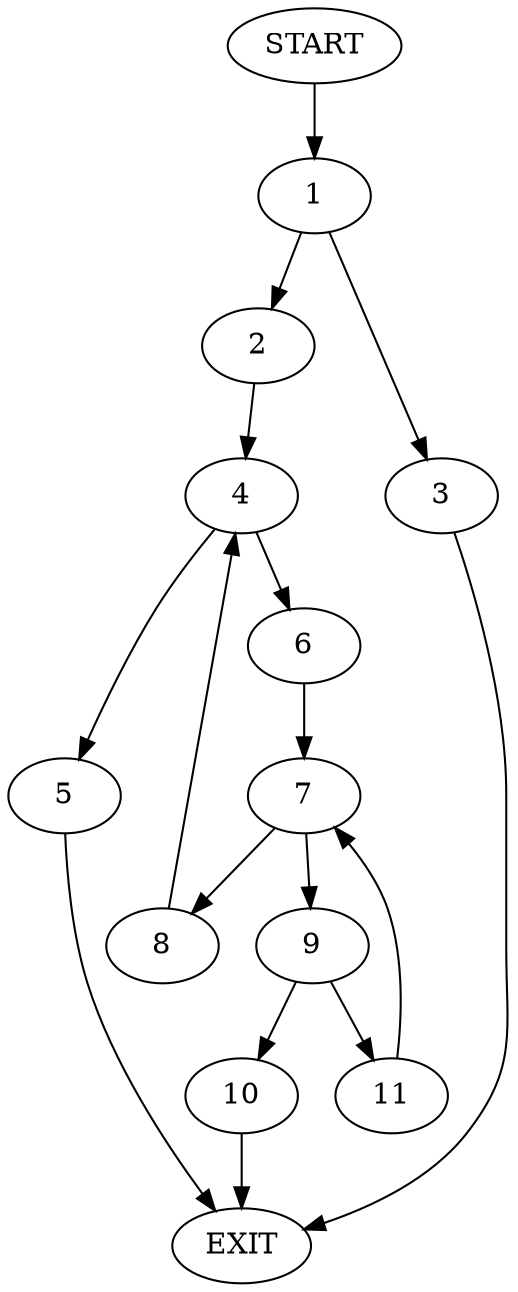 digraph {
0 [label="START"]
12 [label="EXIT"]
0 -> 1
1 -> 2
1 -> 3
3 -> 12
2 -> 4
4 -> 5
4 -> 6
5 -> 12
6 -> 7
7 -> 8
7 -> 9
8 -> 4
9 -> 10
9 -> 11
11 -> 7
10 -> 12
}
